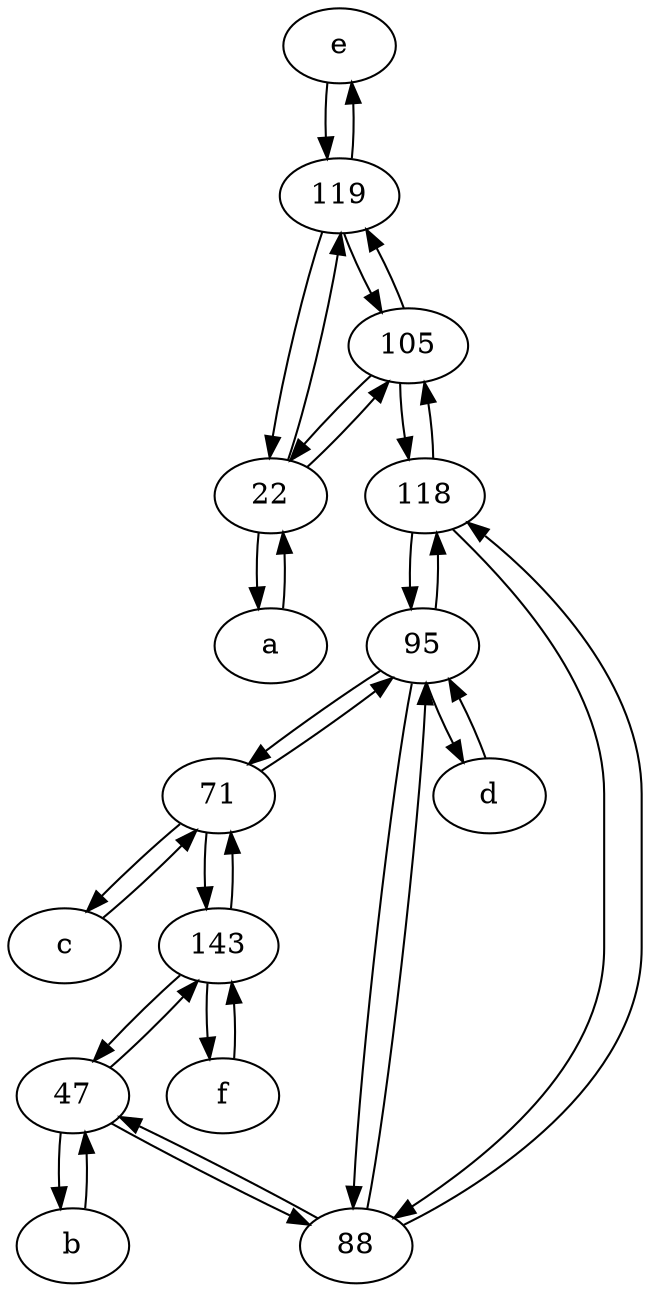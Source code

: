 digraph  {
	e [pos="30,50!"];
	47;
	a [pos="40,10!"];
	f [pos="15,45!"];
	71;
	118;
	95;
	c [pos="20,10!"];
	88;
	22;
	105;
	143;
	119;
	b [pos="50,20!"];
	d [pos="20,30!"];
	118 -> 95;
	95 -> 71;
	143 -> f;
	b -> 47;
	88 -> 95;
	143 -> 47;
	47 -> b;
	71 -> c;
	118 -> 88;
	e -> 119;
	f -> 143;
	143 -> 71;
	95 -> d;
	d -> 95;
	105 -> 22;
	95 -> 118;
	c -> 71;
	22 -> 105;
	47 -> 88;
	71 -> 143;
	88 -> 47;
	119 -> 22;
	71 -> 95;
	119 -> 105;
	118 -> 105;
	105 -> 118;
	a -> 22;
	88 -> 118;
	95 -> 88;
	22 -> 119;
	105 -> 119;
	119 -> e;
	47 -> 143;
	22 -> a;

	}